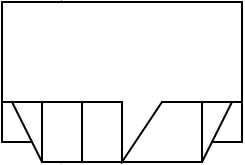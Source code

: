 <mxfile version="21.6.6" type="github">
  <diagram name="第 1 页" id="iF_mo3reNgEEiyqgL51-">
    <mxGraphModel dx="996" dy="541" grid="1" gridSize="10" guides="1" tooltips="1" connect="1" arrows="1" fold="1" page="1" pageScale="1" pageWidth="827" pageHeight="1169" math="0" shadow="0">
      <root>
        <mxCell id="0" />
        <mxCell id="1" parent="0" />
        <mxCell id="kmME2GjfkYfGReCQxUAp-1" value="" style="rounded=0;whiteSpace=wrap;html=1;" vertex="1" parent="1">
          <mxGeometry x="350" y="250" width="120" height="60" as="geometry" />
        </mxCell>
        <mxCell id="kmME2GjfkYfGReCQxUAp-2" value="" style="whiteSpace=wrap;html=1;aspect=fixed;" vertex="1" parent="1">
          <mxGeometry x="370" y="240" width="80" height="80" as="geometry" />
        </mxCell>
        <mxCell id="kmME2GjfkYfGReCQxUAp-3" value="" style="shape=hexagon;perimeter=hexagonPerimeter2;whiteSpace=wrap;html=1;fixedSize=1;" vertex="1" parent="1">
          <mxGeometry x="350" y="240" width="120" height="80" as="geometry" />
        </mxCell>
        <mxCell id="kmME2GjfkYfGReCQxUAp-4" value="" style="ellipse;whiteSpace=wrap;html=1;aspect=fixed;" vertex="1" parent="1">
          <mxGeometry x="370" y="240" width="80" height="80" as="geometry" />
        </mxCell>
        <mxCell id="kmME2GjfkYfGReCQxUAp-5" value="" style="triangle;whiteSpace=wrap;html=1;" vertex="1" parent="1">
          <mxGeometry x="380" y="240" width="60" height="80" as="geometry" />
        </mxCell>
        <mxCell id="kmME2GjfkYfGReCQxUAp-6" value="" style="shape=internalStorage;whiteSpace=wrap;html=1;backgroundOutline=1;" vertex="1" parent="1">
          <mxGeometry x="370" y="240" width="80" height="80" as="geometry" />
        </mxCell>
        <mxCell id="kmME2GjfkYfGReCQxUAp-7" value="" style="shape=callout;whiteSpace=wrap;html=1;perimeter=calloutPerimeter;" vertex="1" parent="1">
          <mxGeometry x="350" y="240" width="120" height="80" as="geometry" />
        </mxCell>
      </root>
    </mxGraphModel>
  </diagram>
</mxfile>
